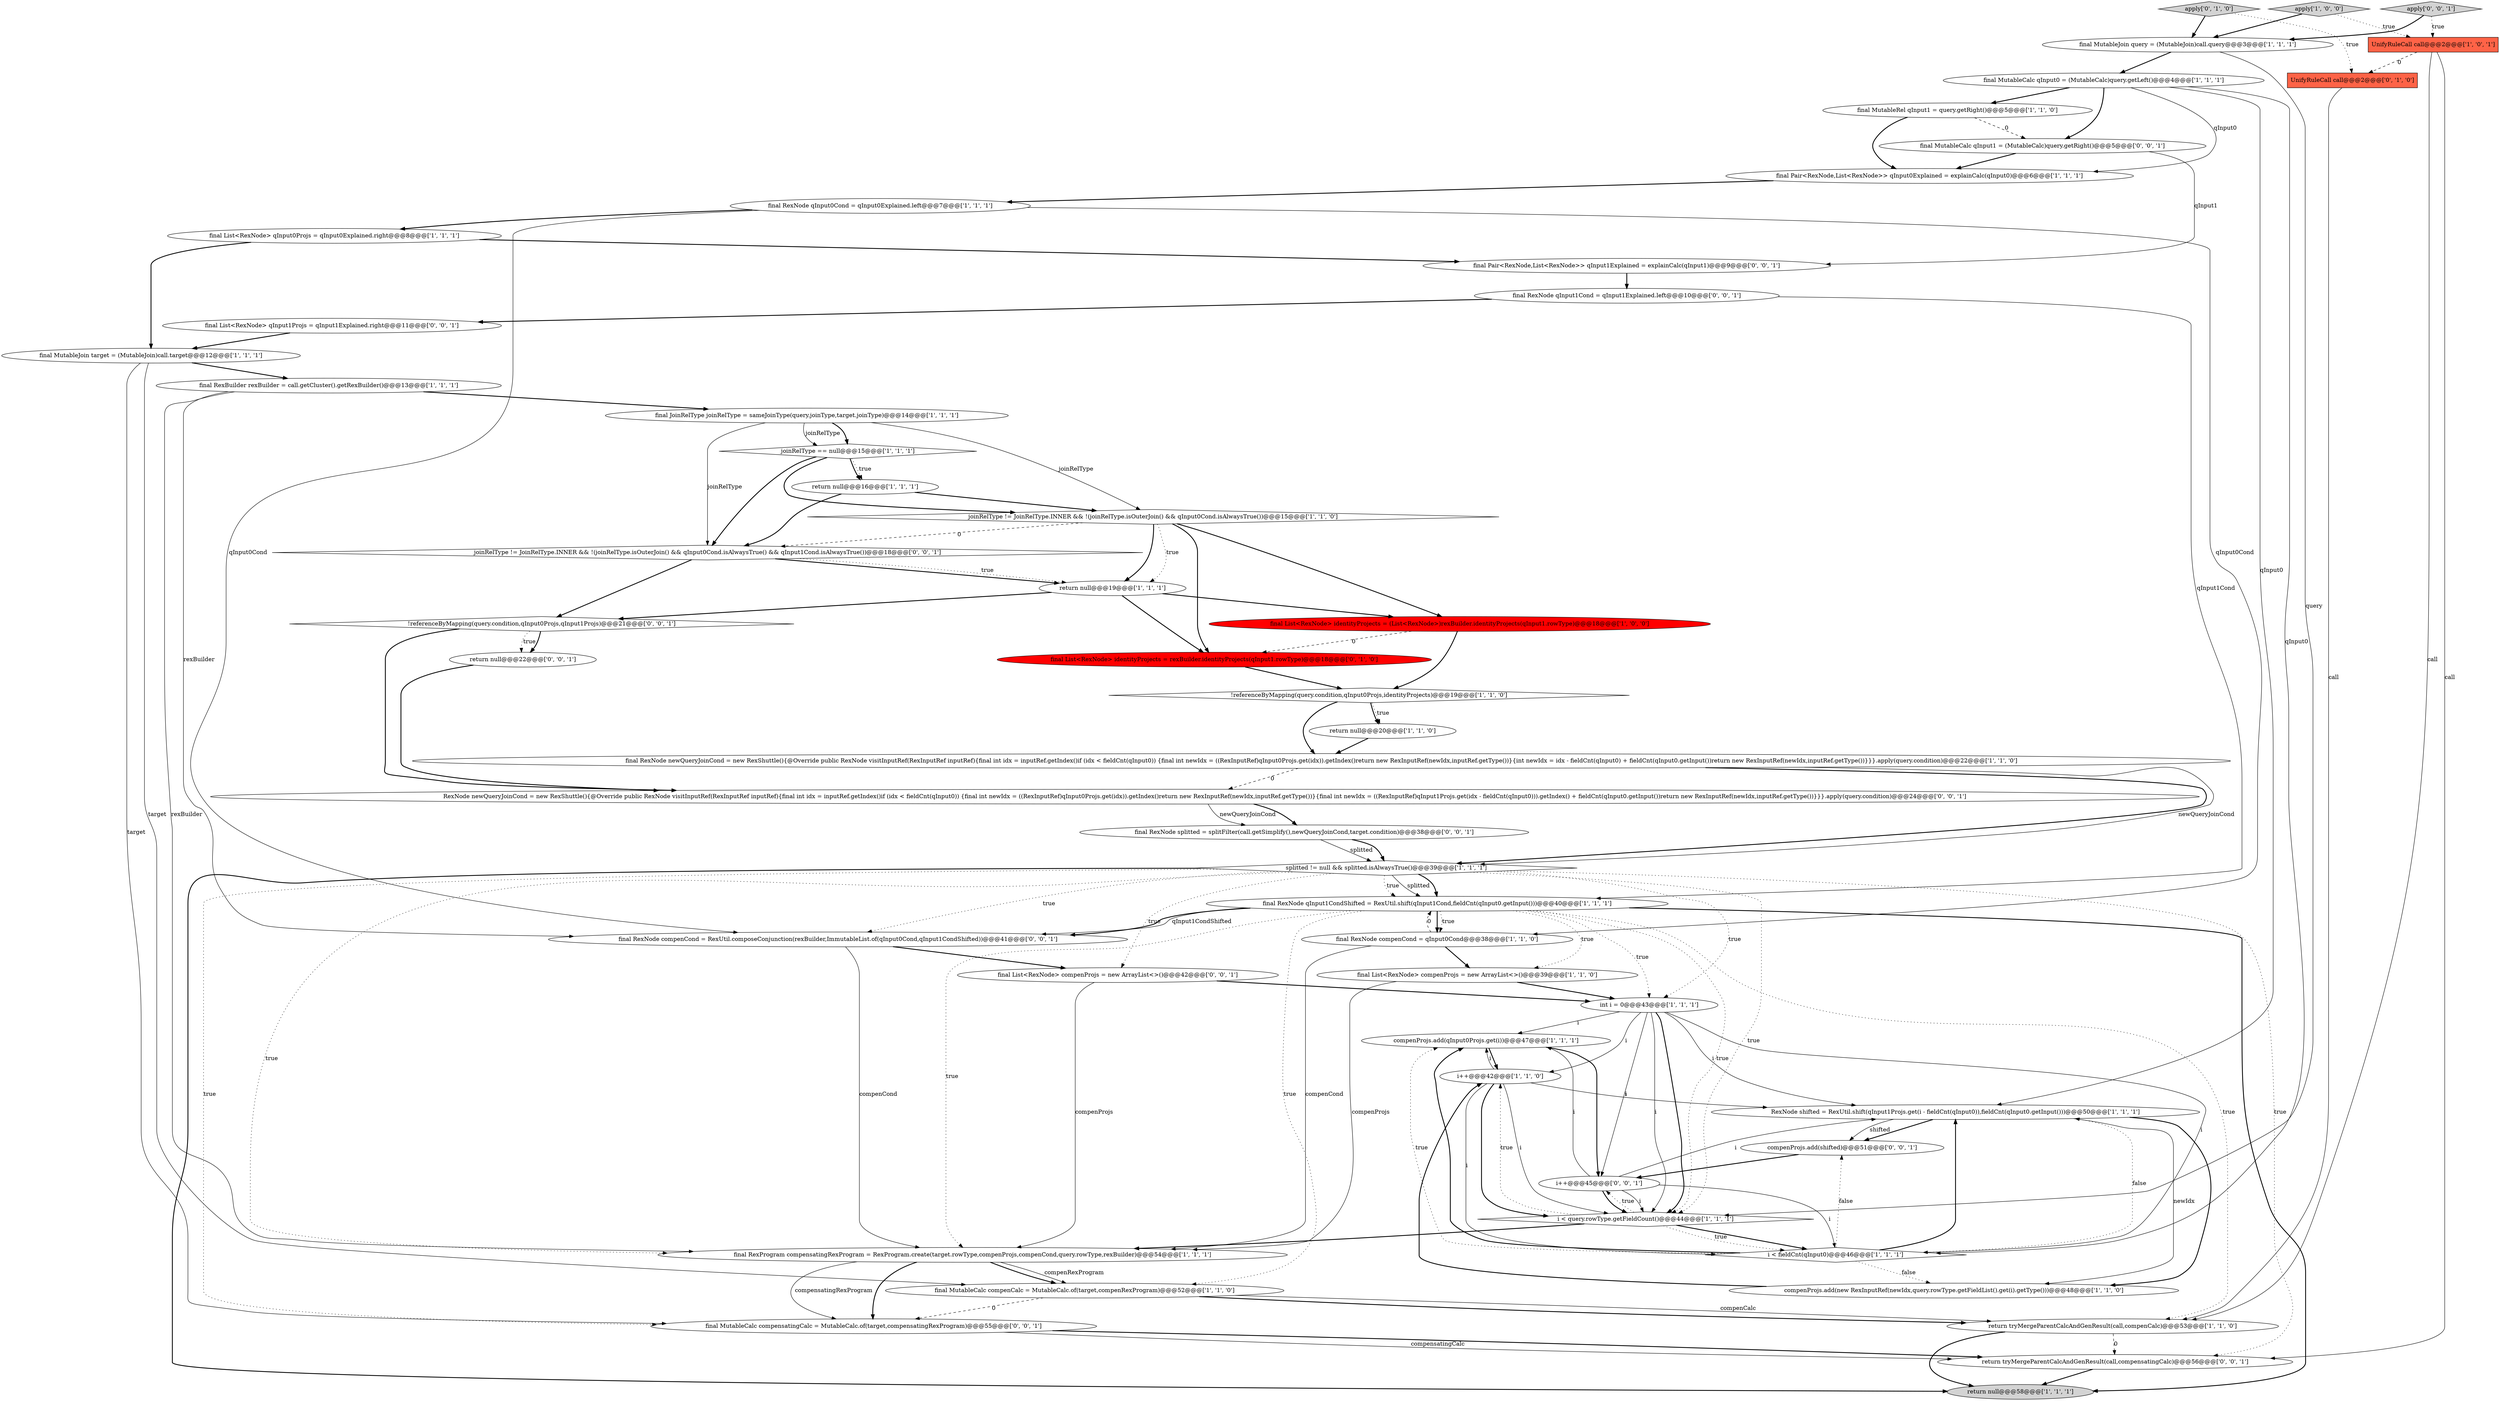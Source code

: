 digraph {
25 [style = filled, label = "compenProjs.add(qInput0Projs.get(i))@@@47@@@['1', '1', '1']", fillcolor = white, shape = ellipse image = "AAA0AAABBB1BBB"];
13 [style = filled, label = "final List<RexNode> identityProjects = (List<RexNode>)rexBuilder.identityProjects(qInput1.rowType)@@@18@@@['1', '0', '0']", fillcolor = red, shape = ellipse image = "AAA1AAABBB1BBB"];
42 [style = filled, label = "final List<RexNode> qInput1Projs = qInput1Explained.right@@@11@@@['0', '0', '1']", fillcolor = white, shape = ellipse image = "AAA0AAABBB3BBB"];
43 [style = filled, label = "final RexNode compenCond = RexUtil.composeConjunction(rexBuilder,ImmutableList.of(qInput0Cond,qInput1CondShifted))@@@41@@@['0', '0', '1']", fillcolor = white, shape = ellipse image = "AAA0AAABBB3BBB"];
34 [style = filled, label = "final List<RexNode> identityProjects = rexBuilder.identityProjects(qInput1.rowType)@@@18@@@['0', '1', '0']", fillcolor = red, shape = ellipse image = "AAA1AAABBB2BBB"];
48 [style = filled, label = "return null@@@22@@@['0', '0', '1']", fillcolor = white, shape = ellipse image = "AAA0AAABBB3BBB"];
18 [style = filled, label = "final MutableCalc compenCalc = MutableCalc.of(target,compenRexProgram)@@@52@@@['1', '1', '0']", fillcolor = white, shape = ellipse image = "AAA0AAABBB1BBB"];
22 [style = filled, label = "i++@@@42@@@['1', '1', '0']", fillcolor = white, shape = ellipse image = "AAA0AAABBB1BBB"];
1 [style = filled, label = "joinRelType == null@@@15@@@['1', '1', '1']", fillcolor = white, shape = diamond image = "AAA0AAABBB1BBB"];
31 [style = filled, label = "compenProjs.add(new RexInputRef(newIdx,query.rowType.getFieldList().get(i).getType()))@@@48@@@['1', '1', '0']", fillcolor = white, shape = ellipse image = "AAA0AAABBB1BBB"];
39 [style = filled, label = "!referenceByMapping(query.condition,qInput0Projs,qInput1Projs)@@@21@@@['0', '0', '1']", fillcolor = white, shape = diamond image = "AAA0AAABBB3BBB"];
2 [style = filled, label = "final RexNode qInput1CondShifted = RexUtil.shift(qInput1Cond,fieldCnt(qInput0.getInput()))@@@40@@@['1', '1', '1']", fillcolor = white, shape = ellipse image = "AAA0AAABBB1BBB"];
9 [style = filled, label = "final RexNode qInput0Cond = qInput0Explained.left@@@7@@@['1', '1', '1']", fillcolor = white, shape = ellipse image = "AAA0AAABBB1BBB"];
46 [style = filled, label = "RexNode newQueryJoinCond = new RexShuttle(){@Override public RexNode visitInputRef(RexInputRef inputRef){final int idx = inputRef.getIndex()if (idx < fieldCnt(qInput0)) {final int newIdx = ((RexInputRef)qInput0Projs.get(idx)).getIndex()return new RexInputRef(newIdx,inputRef.getType())}{final int newIdx = ((RexInputRef)qInput1Projs.get(idx - fieldCnt(qInput0))).getIndex() + fieldCnt(qInput0.getInput())return new RexInputRef(newIdx,inputRef.getType())}}}.apply(query.condition)@@@24@@@['0', '0', '1']", fillcolor = white, shape = ellipse image = "AAA0AAABBB3BBB"];
21 [style = filled, label = "int i = 0@@@43@@@['1', '1', '1']", fillcolor = white, shape = ellipse image = "AAA0AAABBB1BBB"];
4 [style = filled, label = "apply['1', '0', '0']", fillcolor = lightgray, shape = diamond image = "AAA0AAABBB1BBB"];
19 [style = filled, label = "final Pair<RexNode,List<RexNode>> qInput0Explained = explainCalc(qInput0)@@@6@@@['1', '1', '1']", fillcolor = white, shape = ellipse image = "AAA0AAABBB1BBB"];
41 [style = filled, label = "final RexNode splitted = splitFilter(call.getSimplify(),newQueryJoinCond,target.condition)@@@38@@@['0', '0', '1']", fillcolor = white, shape = ellipse image = "AAA0AAABBB3BBB"];
16 [style = filled, label = "final MutableJoin query = (MutableJoin)call.query@@@3@@@['1', '1', '1']", fillcolor = white, shape = ellipse image = "AAA0AAABBB1BBB"];
44 [style = filled, label = "final MutableCalc compensatingCalc = MutableCalc.of(target,compensatingRexProgram)@@@55@@@['0', '0', '1']", fillcolor = white, shape = ellipse image = "AAA0AAABBB3BBB"];
37 [style = filled, label = "final RexNode qInput1Cond = qInput1Explained.left@@@10@@@['0', '0', '1']", fillcolor = white, shape = ellipse image = "AAA0AAABBB3BBB"];
6 [style = filled, label = "return null@@@20@@@['1', '1', '0']", fillcolor = white, shape = ellipse image = "AAA0AAABBB1BBB"];
11 [style = filled, label = "UnifyRuleCall call@@@2@@@['1', '0', '1']", fillcolor = tomato, shape = box image = "AAA0AAABBB1BBB"];
14 [style = filled, label = "joinRelType != JoinRelType.INNER && !(joinRelType.isOuterJoin() && qInput0Cond.isAlwaysTrue())@@@15@@@['1', '1', '0']", fillcolor = white, shape = diamond image = "AAA0AAABBB1BBB"];
3 [style = filled, label = "i < fieldCnt(qInput0)@@@46@@@['1', '1', '1']", fillcolor = white, shape = diamond image = "AAA0AAABBB1BBB"];
32 [style = filled, label = "final List<RexNode> qInput0Projs = qInput0Explained.right@@@8@@@['1', '1', '1']", fillcolor = white, shape = ellipse image = "AAA0AAABBB1BBB"];
40 [style = filled, label = "i++@@@45@@@['0', '0', '1']", fillcolor = white, shape = ellipse image = "AAA0AAABBB3BBB"];
51 [style = filled, label = "final MutableCalc qInput1 = (MutableCalc)query.getRight()@@@5@@@['0', '0', '1']", fillcolor = white, shape = ellipse image = "AAA0AAABBB3BBB"];
38 [style = filled, label = "apply['0', '0', '1']", fillcolor = lightgray, shape = diamond image = "AAA0AAABBB3BBB"];
17 [style = filled, label = "return null@@@16@@@['1', '1', '1']", fillcolor = white, shape = ellipse image = "AAA0AAABBB1BBB"];
15 [style = filled, label = "final RexProgram compensatingRexProgram = RexProgram.create(target.rowType,compenProjs,compenCond,query.rowType,rexBuilder)@@@54@@@['1', '1', '1']", fillcolor = white, shape = ellipse image = "AAA0AAABBB1BBB"];
35 [style = filled, label = "apply['0', '1', '0']", fillcolor = lightgray, shape = diamond image = "AAA0AAABBB2BBB"];
24 [style = filled, label = "splitted != null && splitted.isAlwaysTrue()@@@39@@@['1', '1', '1']", fillcolor = white, shape = diamond image = "AAA0AAABBB1BBB"];
29 [style = filled, label = "return tryMergeParentCalcAndGenResult(call,compenCalc)@@@53@@@['1', '1', '0']", fillcolor = white, shape = ellipse image = "AAA0AAABBB1BBB"];
52 [style = filled, label = "return tryMergeParentCalcAndGenResult(call,compensatingCalc)@@@56@@@['0', '0', '1']", fillcolor = white, shape = ellipse image = "AAA0AAABBB3BBB"];
10 [style = filled, label = "final RexBuilder rexBuilder = call.getCluster().getRexBuilder()@@@13@@@['1', '1', '1']", fillcolor = white, shape = ellipse image = "AAA0AAABBB1BBB"];
50 [style = filled, label = "final List<RexNode> compenProjs = new ArrayList<>()@@@42@@@['0', '0', '1']", fillcolor = white, shape = ellipse image = "AAA0AAABBB3BBB"];
30 [style = filled, label = "!referenceByMapping(query.condition,qInput0Projs,identityProjects)@@@19@@@['1', '1', '0']", fillcolor = white, shape = diamond image = "AAA0AAABBB1BBB"];
23 [style = filled, label = "final MutableCalc qInput0 = (MutableCalc)query.getLeft()@@@4@@@['1', '1', '1']", fillcolor = white, shape = ellipse image = "AAA0AAABBB1BBB"];
0 [style = filled, label = "final MutableJoin target = (MutableJoin)call.target@@@12@@@['1', '1', '1']", fillcolor = white, shape = ellipse image = "AAA0AAABBB1BBB"];
8 [style = filled, label = "i < query.rowType.getFieldCount()@@@44@@@['1', '1', '1']", fillcolor = white, shape = diamond image = "AAA0AAABBB1BBB"];
27 [style = filled, label = "RexNode shifted = RexUtil.shift(qInput1Projs.get(i - fieldCnt(qInput0)),fieldCnt(qInput0.getInput()))@@@50@@@['1', '1', '1']", fillcolor = white, shape = ellipse image = "AAA0AAABBB1BBB"];
28 [style = filled, label = "final RexNode newQueryJoinCond = new RexShuttle(){@Override public RexNode visitInputRef(RexInputRef inputRef){final int idx = inputRef.getIndex()if (idx < fieldCnt(qInput0)) {final int newIdx = ((RexInputRef)qInput0Projs.get(idx)).getIndex()return new RexInputRef(newIdx,inputRef.getType())}{int newIdx = idx - fieldCnt(qInput0) + fieldCnt(qInput0.getInput())return new RexInputRef(newIdx,inputRef.getType())}}}.apply(query.condition)@@@22@@@['1', '1', '0']", fillcolor = white, shape = ellipse image = "AAA0AAABBB1BBB"];
12 [style = filled, label = "return null@@@19@@@['1', '1', '1']", fillcolor = white, shape = ellipse image = "AAA0AAABBB1BBB"];
47 [style = filled, label = "final Pair<RexNode,List<RexNode>> qInput1Explained = explainCalc(qInput1)@@@9@@@['0', '0', '1']", fillcolor = white, shape = ellipse image = "AAA0AAABBB3BBB"];
33 [style = filled, label = "final RexNode compenCond = qInput0Cond@@@38@@@['1', '1', '0']", fillcolor = white, shape = ellipse image = "AAA0AAABBB1BBB"];
7 [style = filled, label = "final List<RexNode> compenProjs = new ArrayList<>()@@@39@@@['1', '1', '0']", fillcolor = white, shape = ellipse image = "AAA0AAABBB1BBB"];
36 [style = filled, label = "UnifyRuleCall call@@@2@@@['0', '1', '0']", fillcolor = tomato, shape = box image = "AAA1AAABBB2BBB"];
20 [style = filled, label = "return null@@@58@@@['1', '1', '1']", fillcolor = lightgray, shape = ellipse image = "AAA0AAABBB1BBB"];
26 [style = filled, label = "final JoinRelType joinRelType = sameJoinType(query.joinType,target.joinType)@@@14@@@['1', '1', '1']", fillcolor = white, shape = ellipse image = "AAA0AAABBB1BBB"];
49 [style = filled, label = "compenProjs.add(shifted)@@@51@@@['0', '0', '1']", fillcolor = white, shape = ellipse image = "AAA0AAABBB3BBB"];
45 [style = filled, label = "joinRelType != JoinRelType.INNER && !(joinRelType.isOuterJoin() && qInput0Cond.isAlwaysTrue() && qInput1Cond.isAlwaysTrue())@@@18@@@['0', '0', '1']", fillcolor = white, shape = diamond image = "AAA0AAABBB3BBB"];
5 [style = filled, label = "final MutableRel qInput1 = query.getRight()@@@5@@@['1', '1', '0']", fillcolor = white, shape = ellipse image = "AAA0AAABBB1BBB"];
23->51 [style = bold, label=""];
25->22 [style = bold, label=""];
9->33 [style = solid, label="qInput0Cond"];
51->47 [style = solid, label="qInput1"];
32->0 [style = bold, label=""];
22->25 [style = solid, label="i"];
21->8 [style = bold, label=""];
2->15 [style = dotted, label="true"];
23->3 [style = solid, label="qInput0"];
24->43 [style = dotted, label="true"];
17->45 [style = bold, label=""];
47->37 [style = bold, label=""];
10->15 [style = solid, label="rexBuilder"];
30->6 [style = bold, label=""];
2->18 [style = dotted, label="true"];
3->25 [style = dotted, label="true"];
27->49 [style = bold, label=""];
29->52 [style = dashed, label="0"];
3->27 [style = bold, label=""];
22->8 [style = bold, label=""];
30->28 [style = bold, label=""];
19->9 [style = bold, label=""];
28->46 [style = dashed, label="0"];
17->14 [style = bold, label=""];
9->43 [style = solid, label="qInput0Cond"];
8->22 [style = dotted, label="true"];
22->3 [style = solid, label="i"];
3->49 [style = dotted, label="false"];
36->29 [style = solid, label="call"];
24->8 [style = dotted, label="true"];
49->40 [style = bold, label=""];
24->21 [style = dotted, label="true"];
46->41 [style = solid, label="newQueryJoinCond"];
4->16 [style = bold, label=""];
25->40 [style = bold, label=""];
2->8 [style = dotted, label="true"];
33->7 [style = bold, label=""];
2->20 [style = bold, label=""];
40->27 [style = solid, label="i"];
14->12 [style = dotted, label="true"];
2->29 [style = dotted, label="true"];
5->51 [style = dashed, label="0"];
26->1 [style = bold, label=""];
9->32 [style = bold, label=""];
50->15 [style = solid, label="compenProjs"];
30->6 [style = dotted, label="true"];
27->31 [style = bold, label=""];
8->40 [style = dotted, label="true"];
10->26 [style = bold, label=""];
2->21 [style = dotted, label="true"];
33->2 [style = dashed, label="0"];
11->36 [style = dashed, label="0"];
46->41 [style = bold, label=""];
22->27 [style = solid, label="i"];
1->17 [style = bold, label=""];
24->52 [style = dotted, label="true"];
24->20 [style = bold, label=""];
29->20 [style = bold, label=""];
27->49 [style = solid, label="shifted"];
2->33 [style = bold, label=""];
28->24 [style = bold, label=""];
41->24 [style = solid, label="splitted"];
33->15 [style = solid, label="compenCond"];
23->27 [style = solid, label="qInput0"];
1->45 [style = bold, label=""];
37->2 [style = solid, label="qInput1Cond"];
2->43 [style = bold, label=""];
18->29 [style = solid, label="compenCalc"];
28->24 [style = solid, label="newQueryJoinCond"];
8->15 [style = bold, label=""];
23->5 [style = bold, label=""];
39->46 [style = bold, label=""];
1->17 [style = dotted, label="true"];
26->45 [style = solid, label="joinRelType"];
16->8 [style = solid, label="query"];
8->3 [style = bold, label=""];
38->16 [style = bold, label=""];
3->27 [style = dotted, label="false"];
24->44 [style = dotted, label="true"];
4->11 [style = dotted, label="true"];
15->44 [style = bold, label=""];
2->43 [style = solid, label="qInput1CondShifted"];
0->18 [style = solid, label="target"];
16->23 [style = bold, label=""];
8->3 [style = dotted, label="true"];
42->0 [style = bold, label=""];
40->3 [style = solid, label="i"];
21->25 [style = solid, label="i"];
48->46 [style = bold, label=""];
5->19 [style = bold, label=""];
12->13 [style = bold, label=""];
21->27 [style = solid, label="i"];
18->44 [style = dashed, label="0"];
3->31 [style = dotted, label="false"];
39->48 [style = dotted, label="true"];
27->31 [style = solid, label="newIdx"];
14->45 [style = dashed, label="0"];
10->43 [style = solid, label="rexBuilder"];
7->15 [style = solid, label="compenProjs"];
11->52 [style = solid, label="call"];
14->13 [style = bold, label=""];
23->19 [style = solid, label="qInput0"];
12->39 [style = bold, label=""];
21->22 [style = solid, label="i"];
13->34 [style = dashed, label="0"];
37->42 [style = bold, label=""];
40->8 [style = solid, label="i"];
45->39 [style = bold, label=""];
39->48 [style = bold, label=""];
35->16 [style = bold, label=""];
43->50 [style = bold, label=""];
31->22 [style = bold, label=""];
24->2 [style = bold, label=""];
41->24 [style = bold, label=""];
11->29 [style = solid, label="call"];
3->25 [style = bold, label=""];
35->36 [style = dotted, label="true"];
26->14 [style = solid, label="joinRelType"];
14->34 [style = bold, label=""];
12->34 [style = bold, label=""];
13->30 [style = bold, label=""];
0->44 [style = solid, label="target"];
44->52 [style = solid, label="compensatingCalc"];
15->18 [style = bold, label=""];
34->30 [style = bold, label=""];
38->11 [style = dotted, label="true"];
52->20 [style = bold, label=""];
45->12 [style = bold, label=""];
15->18 [style = solid, label="compenRexProgram"];
15->44 [style = solid, label="compensatingRexProgram"];
24->50 [style = dotted, label="true"];
18->29 [style = bold, label=""];
0->10 [style = bold, label=""];
43->15 [style = solid, label="compenCond"];
32->47 [style = bold, label=""];
2->33 [style = dotted, label="true"];
2->7 [style = dotted, label="true"];
14->12 [style = bold, label=""];
24->15 [style = dotted, label="true"];
44->52 [style = bold, label=""];
45->12 [style = dotted, label="true"];
7->21 [style = bold, label=""];
40->25 [style = solid, label="i"];
1->14 [style = bold, label=""];
24->2 [style = dotted, label="true"];
21->8 [style = solid, label="i"];
50->21 [style = bold, label=""];
24->2 [style = solid, label="splitted"];
21->3 [style = solid, label="i"];
26->1 [style = solid, label="joinRelType"];
22->8 [style = solid, label="i"];
51->19 [style = bold, label=""];
21->40 [style = solid, label="i"];
40->8 [style = bold, label=""];
6->28 [style = bold, label=""];
}
